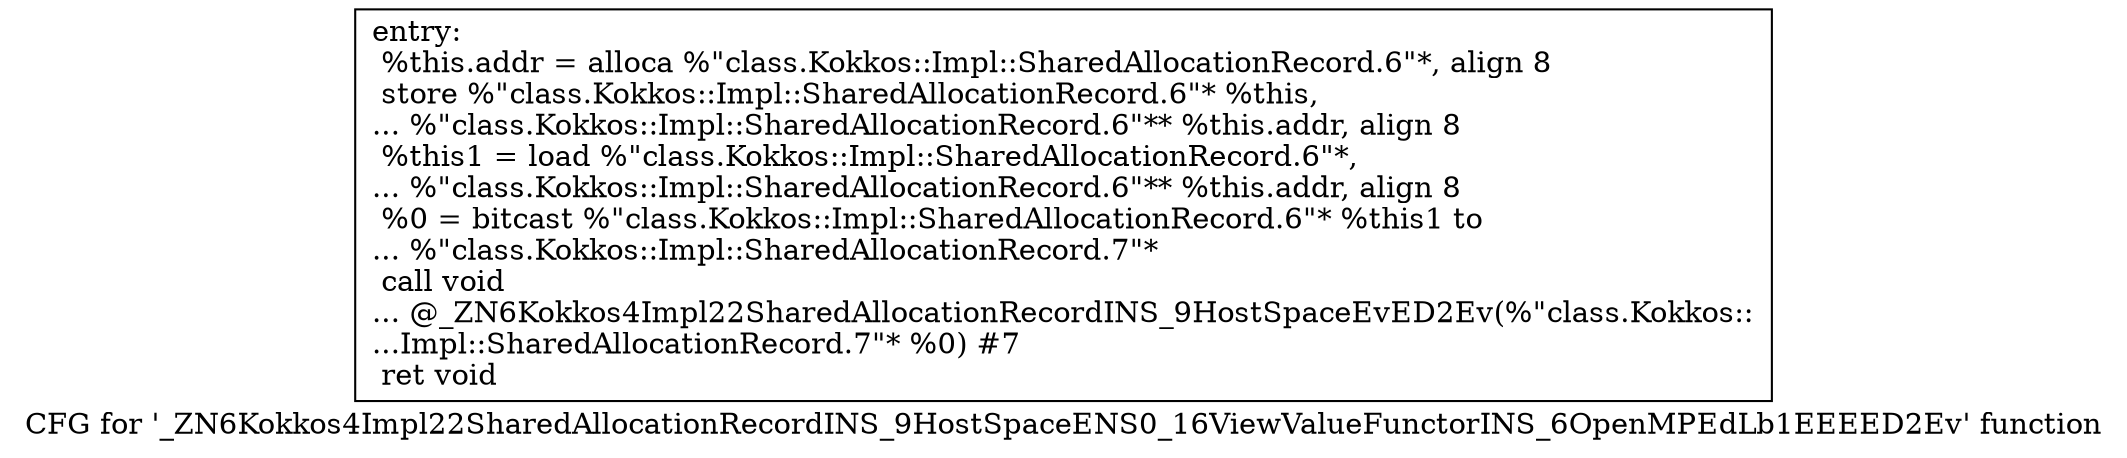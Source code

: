digraph "CFG for '_ZN6Kokkos4Impl22SharedAllocationRecordINS_9HostSpaceENS0_16ViewValueFunctorINS_6OpenMPEdLb1EEEED2Ev' function" {
	label="CFG for '_ZN6Kokkos4Impl22SharedAllocationRecordINS_9HostSpaceENS0_16ViewValueFunctorINS_6OpenMPEdLb1EEEED2Ev' function";

	Node0x57a2de0 [shape=record,label="{entry:\l  %this.addr = alloca %\"class.Kokkos::Impl::SharedAllocationRecord.6\"*, align 8\l  store %\"class.Kokkos::Impl::SharedAllocationRecord.6\"* %this,\l... %\"class.Kokkos::Impl::SharedAllocationRecord.6\"** %this.addr, align 8\l  %this1 = load %\"class.Kokkos::Impl::SharedAllocationRecord.6\"*,\l... %\"class.Kokkos::Impl::SharedAllocationRecord.6\"** %this.addr, align 8\l  %0 = bitcast %\"class.Kokkos::Impl::SharedAllocationRecord.6\"* %this1 to\l... %\"class.Kokkos::Impl::SharedAllocationRecord.7\"*\l  call void\l... @_ZN6Kokkos4Impl22SharedAllocationRecordINS_9HostSpaceEvED2Ev(%\"class.Kokkos::\l...Impl::SharedAllocationRecord.7\"* %0) #7\l  ret void\l}"];
}

